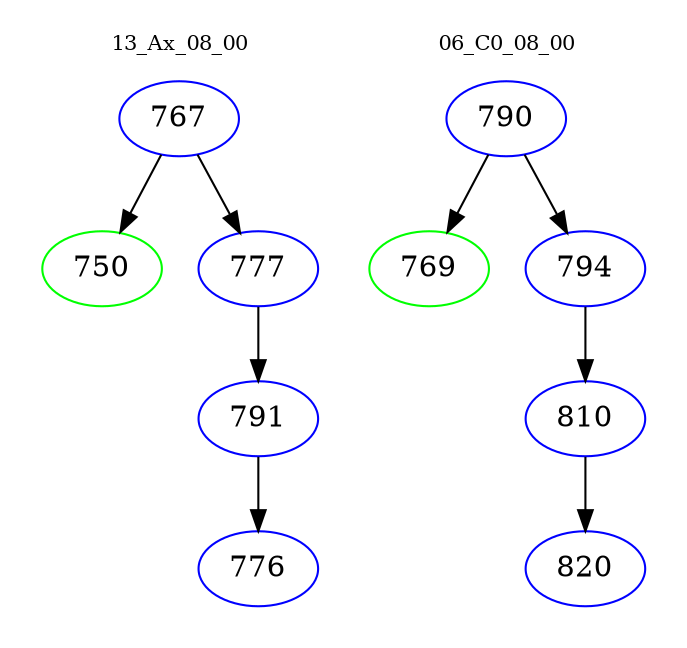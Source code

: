digraph{
subgraph cluster_0 {
color = white
label = "13_Ax_08_00";
fontsize=10;
T0_767 [label="767", color="blue"]
T0_767 -> T0_750 [color="black"]
T0_750 [label="750", color="green"]
T0_767 -> T0_777 [color="black"]
T0_777 [label="777", color="blue"]
T0_777 -> T0_791 [color="black"]
T0_791 [label="791", color="blue"]
T0_791 -> T0_776 [color="black"]
T0_776 [label="776", color="blue"]
}
subgraph cluster_1 {
color = white
label = "06_C0_08_00";
fontsize=10;
T1_790 [label="790", color="blue"]
T1_790 -> T1_769 [color="black"]
T1_769 [label="769", color="green"]
T1_790 -> T1_794 [color="black"]
T1_794 [label="794", color="blue"]
T1_794 -> T1_810 [color="black"]
T1_810 [label="810", color="blue"]
T1_810 -> T1_820 [color="black"]
T1_820 [label="820", color="blue"]
}
}
